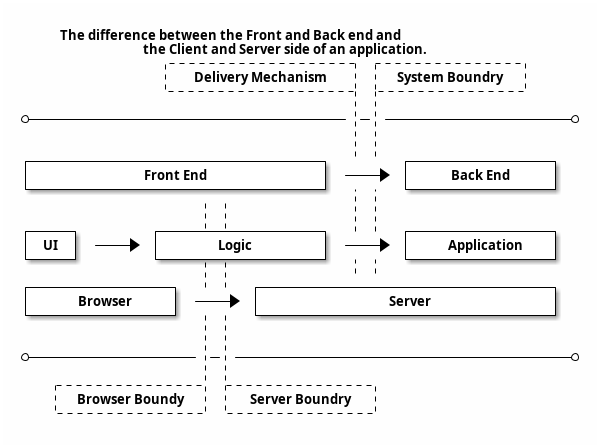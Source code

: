@startditaa()

    The difference between the Front and Back end and
    the Client and Server side of an application.
 
              +------------------+ +--------------+
              |Delivery Mechanism| |System Boundry|
              +-----------------=+ +-------------=+
                                 : :
*--------------------------------:-:-------------------*
                                 : :
                                 : :
+-----------------------------+  : :  +--------------+
|          Front End          | ----> |   Back End   |
+-----------------------------+  : :  +--------------+
                  : :            : :
                  : :            : :
+----+       +----+-+---------+  : :  +--------------+
| UI | ----> |     Logic      | ----> |  Application |
+----+       +----+-+---------+  : :  +--------------+
                  : :            : :
+--------------+  : :  +-----------------------------+
|    Browser   | ----> |            Server           |
+--------------+  : :  +-----------------------------+
                  : :
                  : :
*-----------------:-:----------------------------------*
                  : :
   +--------------+ +------+-------+
   |Browser Boundy| |Server Boundry|
   +-------------=+ +-------------=+

@endditaa
